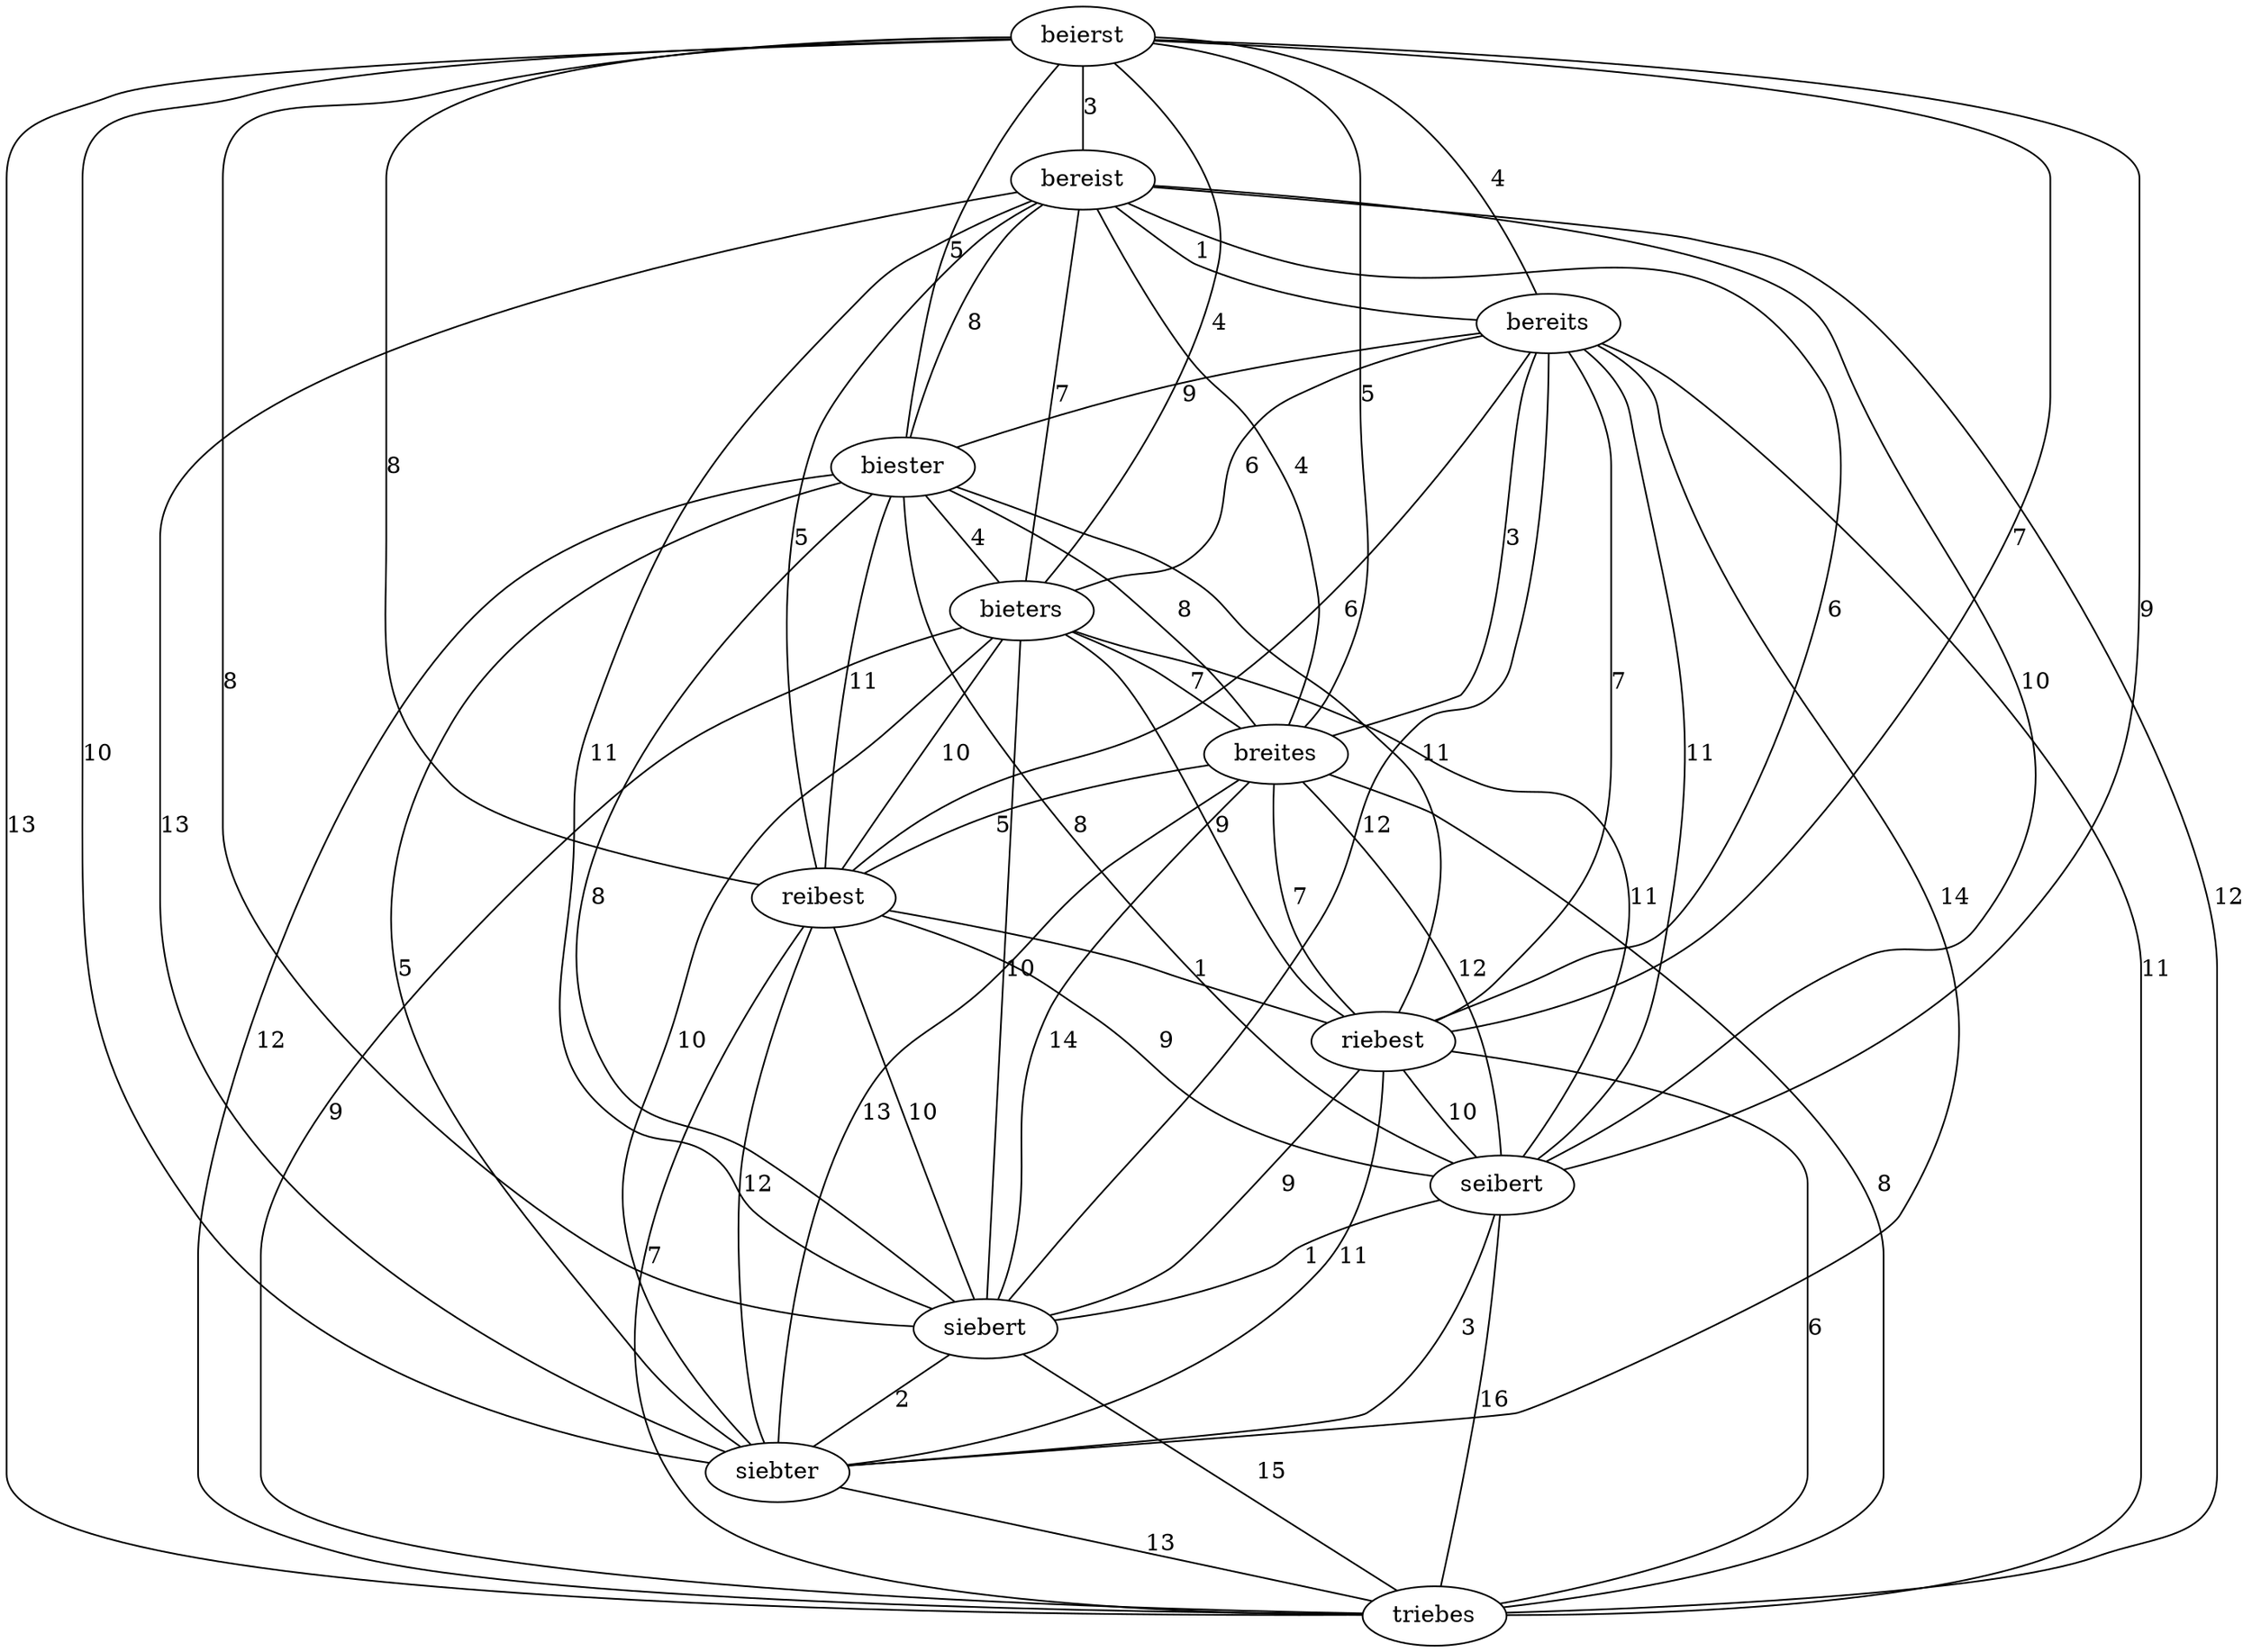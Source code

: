graph {
	beierst -- bereist [ label="3" ];
	beierst -- bereits [ label="4" ];
	beierst -- biester [ label="5" ];
	beierst -- bieters [ label="4" ];
	beierst -- breites [ label="5" ];
	beierst -- reibest [ label="8" ];
	beierst -- riebest [ label="7" ];
	beierst -- seibert [ label="9" ];
	beierst -- siebert [ label="8" ];
	beierst -- siebter [ label="10" ];
	beierst -- triebes [ label="13" ];
	bereist -- bereits [ label="1" ];
	bereist -- biester [ label="8" ];
	bereist -- bieters [ label="7" ];
	bereist -- breites [ label="4" ];
	bereist -- reibest [ label="5" ];
	bereist -- riebest [ label="6" ];
	bereist -- seibert [ label="10" ];
	bereist -- siebert [ label="11" ];
	bereist -- siebter [ label="13" ];
	bereist -- triebes [ label="12" ];
	bereits -- biester [ label="9" ];
	bereits -- bieters [ label="6" ];
	bereits -- breites [ label="3" ];
	bereits -- reibest [ label="6" ];
	bereits -- riebest [ label="7" ];
	bereits -- seibert [ label="11" ];
	bereits -- siebert [ label="12" ];
	bereits -- siebter [ label="14" ];
	bereits -- triebes [ label="11" ];
	biester -- bieters [ label="4" ];
	biester -- breites [ label="8" ];
	biester -- reibest [ label="11" ];
	biester -- riebest [ label="11" ];
	biester -- seibert [ label="8" ];
	biester -- siebert [ label="8" ];
	biester -- siebter [ label="5" ];
	biester -- triebes [ label="12" ];
	bieters -- breites [ label="7" ];
	bieters -- reibest [ label="10" ];
	bieters -- riebest [ label="9" ];
	bieters -- seibert [ label="11" ];
	bieters -- siebert [ label="10" ];
	bieters -- siebter [ label="10" ];
	bieters -- triebes [ label="9" ];
	breites -- reibest [ label="5" ];
	breites -- riebest [ label="7" ];
	breites -- seibert [ label="12" ];
	breites -- siebert [ label="14" ];
	breites -- siebter [ label="13" ];
	breites -- triebes [ label="8" ];
	reibest -- riebest [ label="1" ];
	reibest -- seibert [ label="9" ];
	reibest -- siebert [ label="10" ];
	reibest -- siebter [ label="12" ];
	reibest -- triebes [ label="7" ];
	riebest -- seibert [ label="10" ];
	riebest -- siebert [ label="9" ];
	riebest -- siebter [ label="11" ];
	riebest -- triebes [ label="6" ];
	seibert -- siebert [ label="1" ];
	seibert -- siebter [ label="3" ];
	seibert -- triebes [ label="16" ];
	siebert -- siebter [ label="2" ];
	siebert -- triebes [ label="15" ];
	siebter -- triebes [ label="13" ];
}